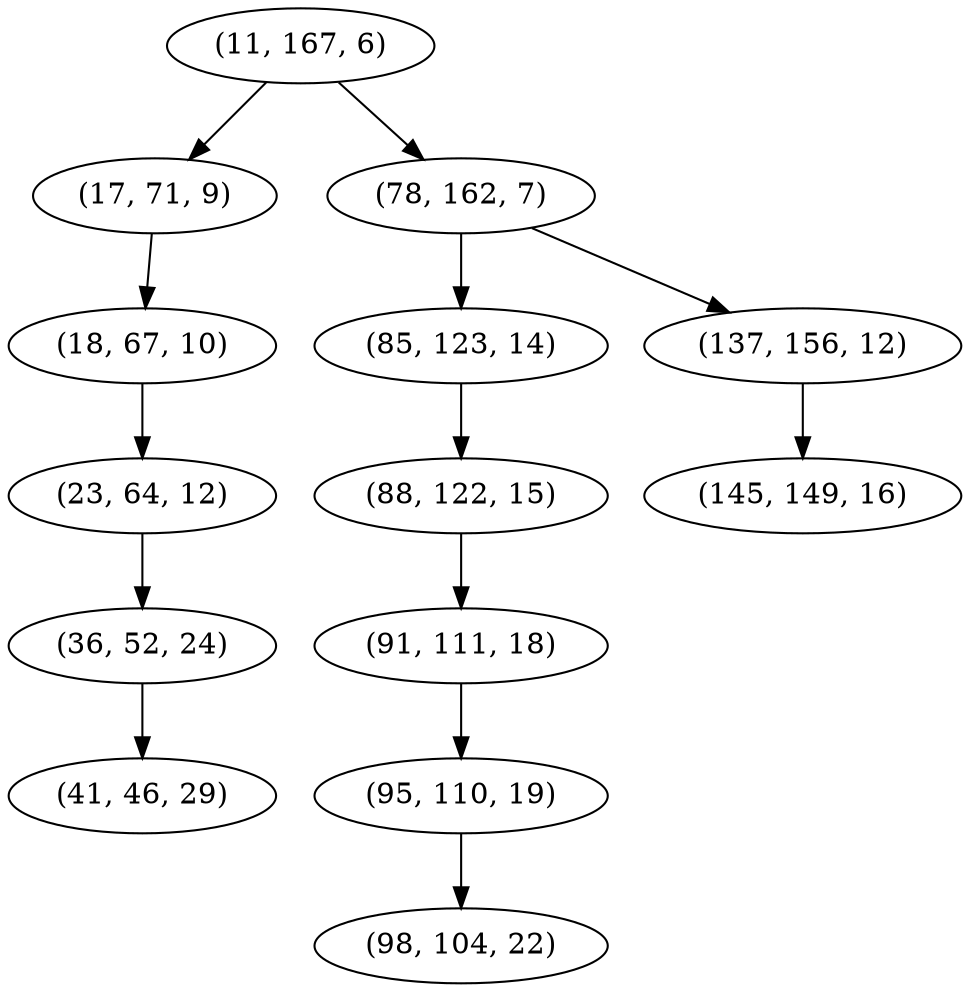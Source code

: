 digraph tree {
    "(11, 167, 6)";
    "(17, 71, 9)";
    "(18, 67, 10)";
    "(23, 64, 12)";
    "(36, 52, 24)";
    "(41, 46, 29)";
    "(78, 162, 7)";
    "(85, 123, 14)";
    "(88, 122, 15)";
    "(91, 111, 18)";
    "(95, 110, 19)";
    "(98, 104, 22)";
    "(137, 156, 12)";
    "(145, 149, 16)";
    "(11, 167, 6)" -> "(17, 71, 9)";
    "(11, 167, 6)" -> "(78, 162, 7)";
    "(17, 71, 9)" -> "(18, 67, 10)";
    "(18, 67, 10)" -> "(23, 64, 12)";
    "(23, 64, 12)" -> "(36, 52, 24)";
    "(36, 52, 24)" -> "(41, 46, 29)";
    "(78, 162, 7)" -> "(85, 123, 14)";
    "(78, 162, 7)" -> "(137, 156, 12)";
    "(85, 123, 14)" -> "(88, 122, 15)";
    "(88, 122, 15)" -> "(91, 111, 18)";
    "(91, 111, 18)" -> "(95, 110, 19)";
    "(95, 110, 19)" -> "(98, 104, 22)";
    "(137, 156, 12)" -> "(145, 149, 16)";
}

